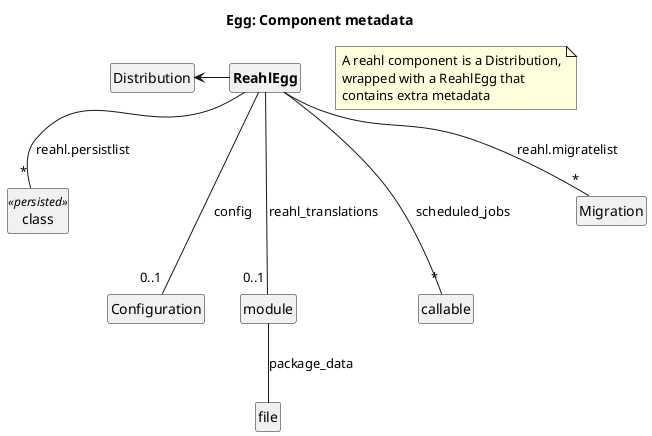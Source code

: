 @startuml

title Egg: Component metadata

hide members
hide circle

note as N1
	A reahl component is a Distribution,
	wrapped with a ReahlEgg that
	contains extra metadata
end note

class "<b>ReahlEgg</b>" as ReahlEgg
class class <<persisted>>

ReahlEgg --- "0..1" Configuration : config
ReahlEgg --- "0..1" module : reahl_translations
module -- file : package_data
ReahlEgg --- "*" callable : scheduled_jobs
ReahlEgg -- "*" Migration : reahl.migratelist
ReahlEgg -- "*" class : reahl.persistlist
ReahlEgg -left-> Distribution

@enduml